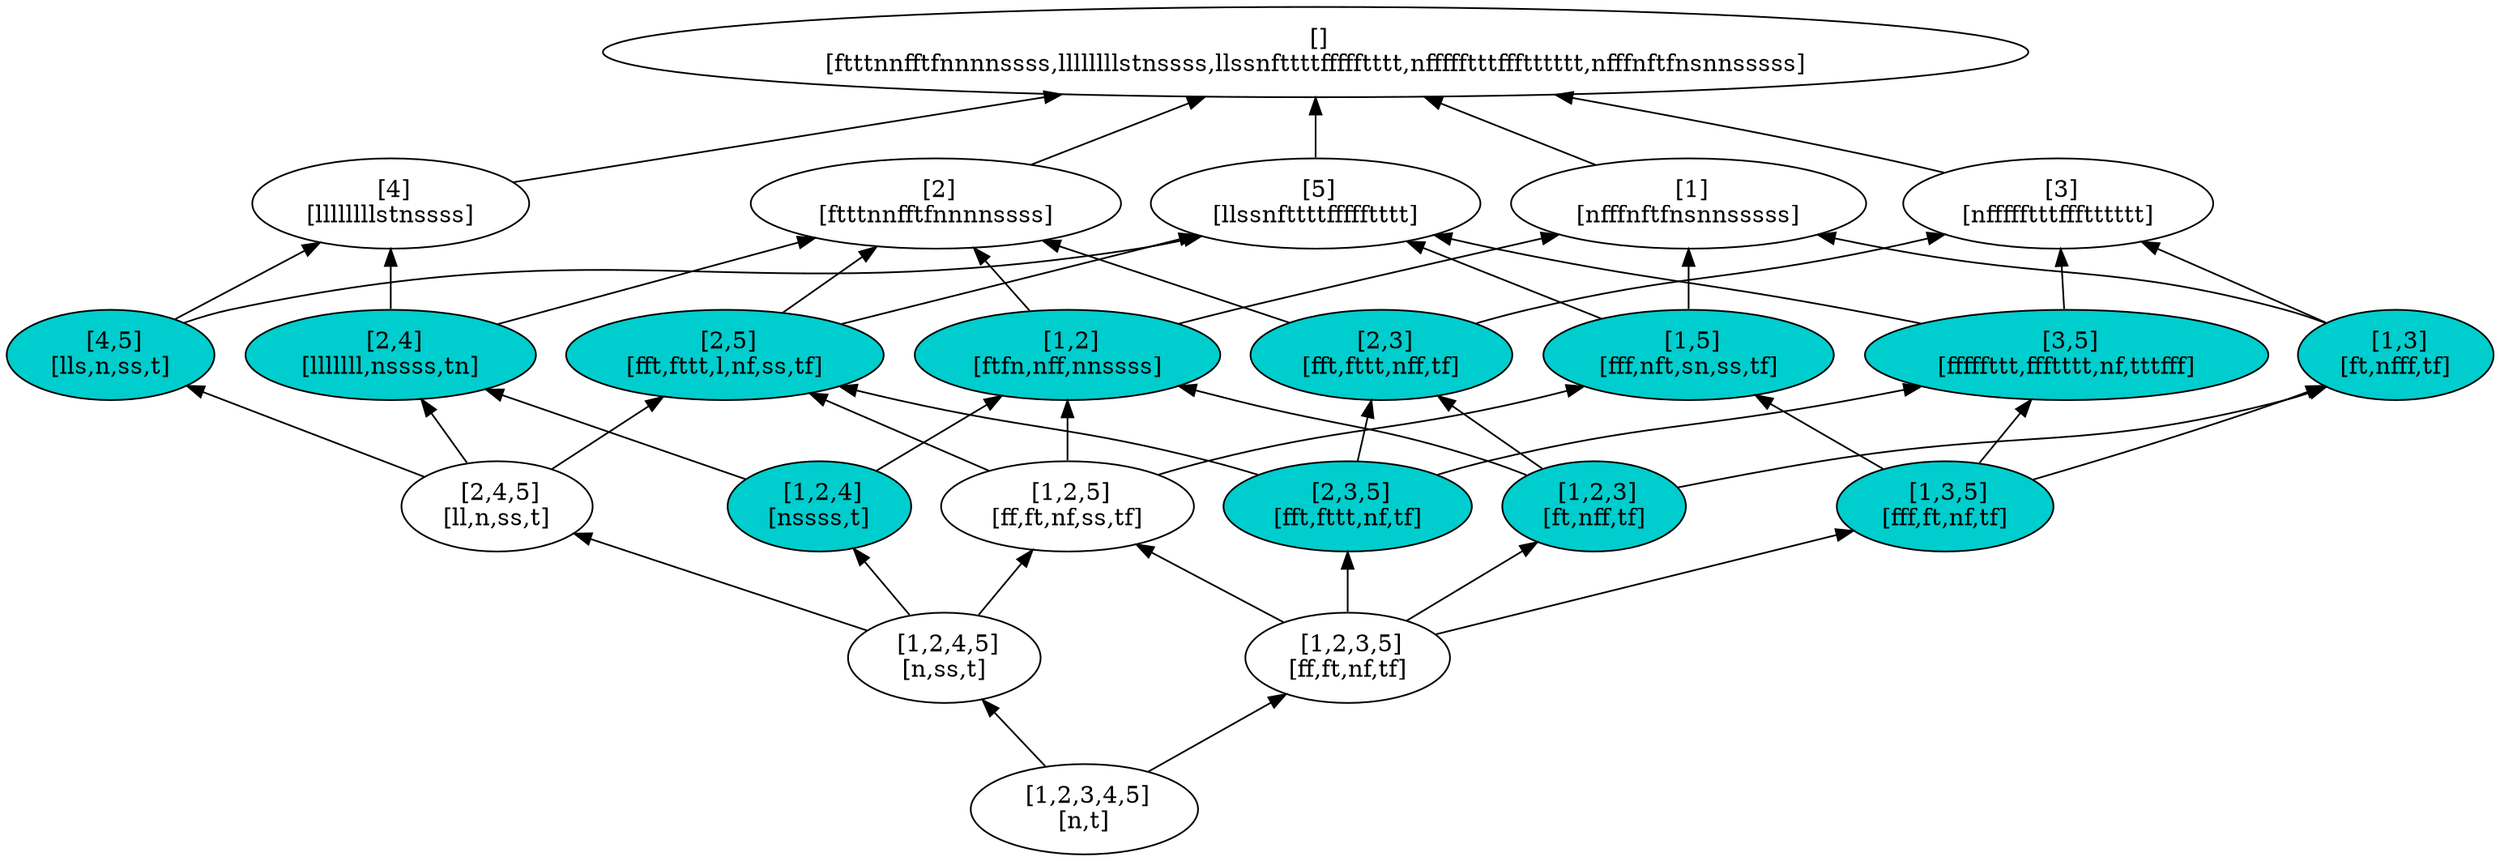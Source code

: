digraph G {
Graph [rankdir=BT]
14 [label=" []\n[ftttnnfftfnnnnssss,llllllllstnssss,llssnfttttffffftttt,nffffftttffftttttt,nfffnftfnsnnsssss]"]
30 [label=" [5]\n[llssnfttttffffftttt]"]
45 [label=" [4,5]\n[lls,n,ss,t]",style="filled", color="black", fillcolor="cyan3"]
59 [label=" [2,4,5]\n[ll,n,ss,t]"]
72 [label=" [1,2,4,5]\n[n,ss,t]"]
84 [label=" [1,2,3,4,5]\n[n,t]"]
95 [label=" [3,5]\n[fffffttt,ffftttt,nf,tttfff]",style="filled", color="black", fillcolor="cyan3"]
109 [label=" [2,3,5]\n[fft,fttt,nf,tf]",style="filled", color="black", fillcolor="cyan3"]
122 [label=" [1,2,3,5]\n[ff,ft,nf,tf]"]
135 [label=" [1,3,5]\n[fff,ft,nf,tf]",style="filled", color="black", fillcolor="cyan3"]
149 [label=" [2,5]\n[fft,fttt,l,nf,ss,tf]",style="filled", color="black", fillcolor="cyan3"]
165 [label=" [1,2,5]\n[ff,ft,nf,ss,tf]"]
180 [label=" [1,5]\n[fff,nft,sn,ss,tf]",style="filled", color="black", fillcolor="cyan3"]
196 [label=" [4]\n[llllllllstnssss]"]
212 [label=" [2,4]\n[lllllll,nssss,tn]",style="filled", color="black", fillcolor="cyan3"]
227 [label=" [1,2,4]\n[nssss,t]",style="filled", color="black", fillcolor="cyan3"]
241 [label=" [3]\n[nffffftttffftttttt]"]
257 [label=" [2,3]\n[fft,fttt,nff,tf]",style="filled", color="black", fillcolor="cyan3"]
272 [label=" [1,2,3]\n[ft,nff,tf]",style="filled", color="black", fillcolor="cyan3"]
286 [label=" [1,3]\n[ft,nfff,tf]",style="filled", color="black", fillcolor="cyan3"]
302 [label=" [2]\n[ftttnnfftfnnnnssss]"]
320 [label=" [1,2]\n[ftfn,nff,nnssss]",style="filled", color="black", fillcolor="cyan3"]
337 [label=" [1]\n[nfffnftfnsnnsssss]"]
30->14
45->30
45->196
59->45
59->149
59->212
72->59
72->165
72->227
84->72
84->122
95->30
95->241
109->95
109->149
109->257
122->109
122->135
122->165
122->272
135->95
135->180
135->286
149->30
149->302
165->149
165->180
165->320
180->30
180->337
196->14
212->196
212->302
227->212
227->320
241->14
257->241
257->302
272->257
272->286
272->320
286->241
286->337
302->14
320->302
320->337
337->14
}